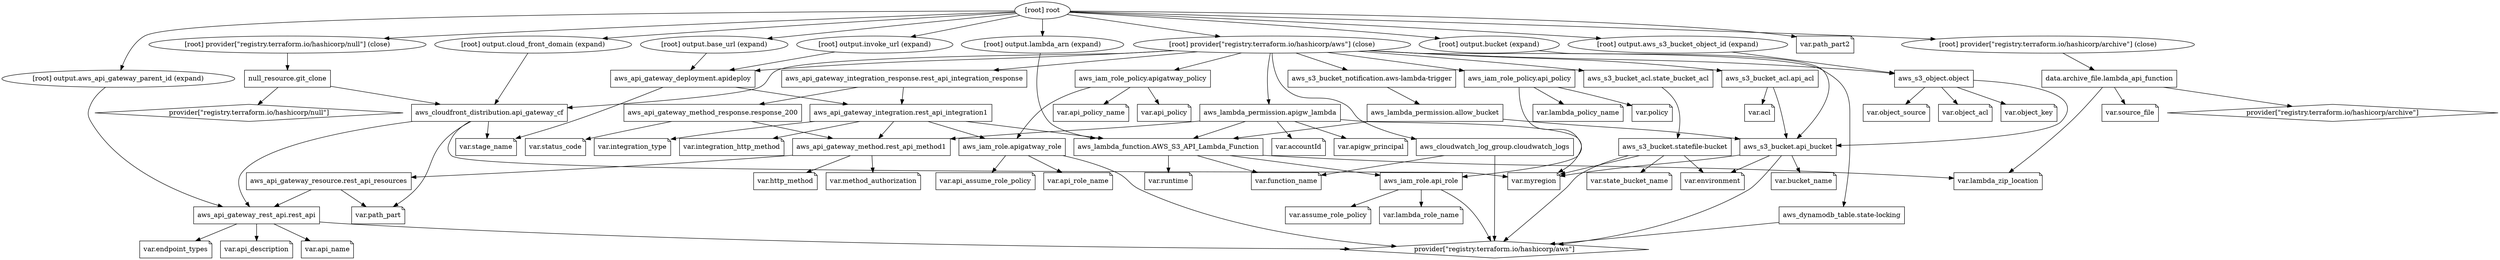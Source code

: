 digraph {
	compound = "true"
	newrank = "true"
	subgraph "root" {
		"[root] aws_api_gateway_deployment.apideploy (expand)" [label = "aws_api_gateway_deployment.apideploy", shape = "box"]
		"[root] aws_api_gateway_integration.rest_api_integration1 (expand)" [label = "aws_api_gateway_integration.rest_api_integration1", shape = "box"]
		"[root] aws_api_gateway_integration_response.rest_api_integration_response (expand)" [label = "aws_api_gateway_integration_response.rest_api_integration_response", shape = "box"]
		"[root] aws_api_gateway_method.rest_api_method1 (expand)" [label = "aws_api_gateway_method.rest_api_method1", shape = "box"]
		"[root] aws_api_gateway_method_response.response_200 (expand)" [label = "aws_api_gateway_method_response.response_200", shape = "box"]
		"[root] aws_api_gateway_resource.rest_api_resources (expand)" [label = "aws_api_gateway_resource.rest_api_resources", shape = "box"]
		"[root] aws_api_gateway_rest_api.rest_api (expand)" [label = "aws_api_gateway_rest_api.rest_api", shape = "box"]
		"[root] aws_cloudfront_distribution.api_gateway_cf (expand)" [label = "aws_cloudfront_distribution.api_gateway_cf", shape = "box"]
		"[root] aws_cloudwatch_log_group.cloudwatch_logs (expand)" [label = "aws_cloudwatch_log_group.cloudwatch_logs", shape = "box"]
		"[root] aws_dynamodb_table.state-locking (expand)" [label = "aws_dynamodb_table.state-locking", shape = "box"]
		"[root] aws_iam_role.api_role (expand)" [label = "aws_iam_role.api_role", shape = "box"]
		"[root] aws_iam_role.apigatway_role (expand)" [label = "aws_iam_role.apigatway_role", shape = "box"]
		"[root] aws_iam_role_policy.api_policy (expand)" [label = "aws_iam_role_policy.api_policy", shape = "box"]
		"[root] aws_iam_role_policy.apigatway_policy (expand)" [label = "aws_iam_role_policy.apigatway_policy", shape = "box"]
		"[root] aws_lambda_function.AWS_S3_API_Lambda_Function (expand)" [label = "aws_lambda_function.AWS_S3_API_Lambda_Function", shape = "box"]
		"[root] aws_lambda_permission.allow_bucket (expand)" [label = "aws_lambda_permission.allow_bucket", shape = "box"]
		"[root] aws_lambda_permission.apigw_lambda (expand)" [label = "aws_lambda_permission.apigw_lambda", shape = "box"]
		"[root] aws_s3_bucket.api_bucket (expand)" [label = "aws_s3_bucket.api_bucket", shape = "box"]
		"[root] aws_s3_bucket.statefile-bucket (expand)" [label = "aws_s3_bucket.statefile-bucket", shape = "box"]
		"[root] aws_s3_bucket_acl.api_acl (expand)" [label = "aws_s3_bucket_acl.api_acl", shape = "box"]
		"[root] aws_s3_bucket_acl.state_bucket_acl (expand)" [label = "aws_s3_bucket_acl.state_bucket_acl", shape = "box"]
		"[root] aws_s3_bucket_notification.aws-lambda-trigger (expand)" [label = "aws_s3_bucket_notification.aws-lambda-trigger", shape = "box"]
		"[root] aws_s3_object.object (expand)" [label = "aws_s3_object.object", shape = "box"]
		"[root] data.archive_file.lambda_api_function (expand)" [label = "data.archive_file.lambda_api_function", shape = "box"]
		"[root] null_resource.git_clone (expand)" [label = "null_resource.git_clone", shape = "box"]
		"[root] provider[\"registry.terraform.io/hashicorp/archive\"]" [label = "provider[\"registry.terraform.io/hashicorp/archive\"]", shape = "diamond"]
		"[root] provider[\"registry.terraform.io/hashicorp/aws\"]" [label = "provider[\"registry.terraform.io/hashicorp/aws\"]", shape = "diamond"]
		"[root] provider[\"registry.terraform.io/hashicorp/null\"]" [label = "provider[\"registry.terraform.io/hashicorp/null\"]", shape = "diamond"]
		"[root] var.accountId" [label = "var.accountId", shape = "note"]
		"[root] var.acl" [label = "var.acl", shape = "note"]
		"[root] var.api_assume_role_policy" [label = "var.api_assume_role_policy", shape = "note"]
		"[root] var.api_description" [label = "var.api_description", shape = "note"]
		"[root] var.api_name" [label = "var.api_name", shape = "note"]
		"[root] var.api_policy" [label = "var.api_policy", shape = "note"]
		"[root] var.api_policy_name" [label = "var.api_policy_name", shape = "note"]
		"[root] var.api_role_name" [label = "var.api_role_name", shape = "note"]
		"[root] var.apigw_principal" [label = "var.apigw_principal", shape = "note"]
		"[root] var.assume_role_policy" [label = "var.assume_role_policy", shape = "note"]
		"[root] var.bucket_name" [label = "var.bucket_name", shape = "note"]
		"[root] var.endpoint_types" [label = "var.endpoint_types", shape = "note"]
		"[root] var.environment" [label = "var.environment", shape = "note"]
		"[root] var.function_name" [label = "var.function_name", shape = "note"]
		"[root] var.http_method" [label = "var.http_method", shape = "note"]
		"[root] var.integration_http_method" [label = "var.integration_http_method", shape = "note"]
		"[root] var.integration_type" [label = "var.integration_type", shape = "note"]
		"[root] var.lambda_policy_name" [label = "var.lambda_policy_name", shape = "note"]
		"[root] var.lambda_role_name" [label = "var.lambda_role_name", shape = "note"]
		"[root] var.lambda_zip_location" [label = "var.lambda_zip_location", shape = "note"]
		"[root] var.method_authorization" [label = "var.method_authorization", shape = "note"]
		"[root] var.myregion" [label = "var.myregion", shape = "note"]
		"[root] var.object_acl" [label = "var.object_acl", shape = "note"]
		"[root] var.object_key" [label = "var.object_key", shape = "note"]
		"[root] var.object_source" [label = "var.object_source", shape = "note"]
		"[root] var.path_part" [label = "var.path_part", shape = "note"]
		"[root] var.path_part2" [label = "var.path_part2", shape = "note"]
		"[root] var.policy" [label = "var.policy", shape = "note"]
		"[root] var.runtime" [label = "var.runtime", shape = "note"]
		"[root] var.source_file" [label = "var.source_file", shape = "note"]
		"[root] var.stage_name" [label = "var.stage_name", shape = "note"]
		"[root] var.state_bucket_name" [label = "var.state_bucket_name", shape = "note"]
		"[root] var.status_code" [label = "var.status_code", shape = "note"]
		"[root] aws_api_gateway_deployment.apideploy (expand)" -> "[root] aws_api_gateway_integration.rest_api_integration1 (expand)"
		"[root] aws_api_gateway_deployment.apideploy (expand)" -> "[root] var.stage_name"
		"[root] aws_api_gateway_integration.rest_api_integration1 (expand)" -> "[root] aws_api_gateway_method.rest_api_method1 (expand)"
		"[root] aws_api_gateway_integration.rest_api_integration1 (expand)" -> "[root] aws_iam_role.apigatway_role (expand)"
		"[root] aws_api_gateway_integration.rest_api_integration1 (expand)" -> "[root] aws_lambda_function.AWS_S3_API_Lambda_Function (expand)"
		"[root] aws_api_gateway_integration.rest_api_integration1 (expand)" -> "[root] var.integration_http_method"
		"[root] aws_api_gateway_integration.rest_api_integration1 (expand)" -> "[root] var.integration_type"
		"[root] aws_api_gateway_integration_response.rest_api_integration_response (expand)" -> "[root] aws_api_gateway_integration.rest_api_integration1 (expand)"
		"[root] aws_api_gateway_integration_response.rest_api_integration_response (expand)" -> "[root] aws_api_gateway_method_response.response_200 (expand)"
		"[root] aws_api_gateway_method.rest_api_method1 (expand)" -> "[root] aws_api_gateway_resource.rest_api_resources (expand)"
		"[root] aws_api_gateway_method.rest_api_method1 (expand)" -> "[root] var.http_method"
		"[root] aws_api_gateway_method.rest_api_method1 (expand)" -> "[root] var.method_authorization"
		"[root] aws_api_gateway_method_response.response_200 (expand)" -> "[root] aws_api_gateway_method.rest_api_method1 (expand)"
		"[root] aws_api_gateway_method_response.response_200 (expand)" -> "[root] var.status_code"
		"[root] aws_api_gateway_resource.rest_api_resources (expand)" -> "[root] aws_api_gateway_rest_api.rest_api (expand)"
		"[root] aws_api_gateway_resource.rest_api_resources (expand)" -> "[root] var.path_part"
		"[root] aws_api_gateway_rest_api.rest_api (expand)" -> "[root] provider[\"registry.terraform.io/hashicorp/aws\"]"
		"[root] aws_api_gateway_rest_api.rest_api (expand)" -> "[root] var.api_description"
		"[root] aws_api_gateway_rest_api.rest_api (expand)" -> "[root] var.api_name"
		"[root] aws_api_gateway_rest_api.rest_api (expand)" -> "[root] var.endpoint_types"
		"[root] aws_cloudfront_distribution.api_gateway_cf (expand)" -> "[root] aws_api_gateway_rest_api.rest_api (expand)"
		"[root] aws_cloudfront_distribution.api_gateway_cf (expand)" -> "[root] var.myregion"
		"[root] aws_cloudfront_distribution.api_gateway_cf (expand)" -> "[root] var.path_part"
		"[root] aws_cloudfront_distribution.api_gateway_cf (expand)" -> "[root] var.stage_name"
		"[root] aws_cloudwatch_log_group.cloudwatch_logs (expand)" -> "[root] provider[\"registry.terraform.io/hashicorp/aws\"]"
		"[root] aws_cloudwatch_log_group.cloudwatch_logs (expand)" -> "[root] var.function_name"
		"[root] aws_dynamodb_table.state-locking (expand)" -> "[root] provider[\"registry.terraform.io/hashicorp/aws\"]"
		"[root] aws_iam_role.api_role (expand)" -> "[root] provider[\"registry.terraform.io/hashicorp/aws\"]"
		"[root] aws_iam_role.api_role (expand)" -> "[root] var.assume_role_policy"
		"[root] aws_iam_role.api_role (expand)" -> "[root] var.lambda_role_name"
		"[root] aws_iam_role.apigatway_role (expand)" -> "[root] provider[\"registry.terraform.io/hashicorp/aws\"]"
		"[root] aws_iam_role.apigatway_role (expand)" -> "[root] var.api_assume_role_policy"
		"[root] aws_iam_role.apigatway_role (expand)" -> "[root] var.api_role_name"
		"[root] aws_iam_role_policy.api_policy (expand)" -> "[root] aws_iam_role.api_role (expand)"
		"[root] aws_iam_role_policy.api_policy (expand)" -> "[root] var.lambda_policy_name"
		"[root] aws_iam_role_policy.api_policy (expand)" -> "[root] var.policy"
		"[root] aws_iam_role_policy.apigatway_policy (expand)" -> "[root] aws_iam_role.apigatway_role (expand)"
		"[root] aws_iam_role_policy.apigatway_policy (expand)" -> "[root] var.api_policy"
		"[root] aws_iam_role_policy.apigatway_policy (expand)" -> "[root] var.api_policy_name"
		"[root] aws_lambda_function.AWS_S3_API_Lambda_Function (expand)" -> "[root] aws_iam_role.api_role (expand)"
		"[root] aws_lambda_function.AWS_S3_API_Lambda_Function (expand)" -> "[root] var.function_name"
		"[root] aws_lambda_function.AWS_S3_API_Lambda_Function (expand)" -> "[root] var.lambda_zip_location"
		"[root] aws_lambda_function.AWS_S3_API_Lambda_Function (expand)" -> "[root] var.runtime"
		"[root] aws_lambda_permission.allow_bucket (expand)" -> "[root] aws_lambda_function.AWS_S3_API_Lambda_Function (expand)"
		"[root] aws_lambda_permission.allow_bucket (expand)" -> "[root] aws_s3_bucket.api_bucket (expand)"
		"[root] aws_lambda_permission.apigw_lambda (expand)" -> "[root] aws_api_gateway_method.rest_api_method1 (expand)"
		"[root] aws_lambda_permission.apigw_lambda (expand)" -> "[root] aws_lambda_function.AWS_S3_API_Lambda_Function (expand)"
		"[root] aws_lambda_permission.apigw_lambda (expand)" -> "[root] var.accountId"
		"[root] aws_lambda_permission.apigw_lambda (expand)" -> "[root] var.apigw_principal"
		"[root] aws_lambda_permission.apigw_lambda (expand)" -> "[root] var.myregion"
		"[root] aws_s3_bucket.api_bucket (expand)" -> "[root] provider[\"registry.terraform.io/hashicorp/aws\"]"
		"[root] aws_s3_bucket.api_bucket (expand)" -> "[root] var.bucket_name"
		"[root] aws_s3_bucket.api_bucket (expand)" -> "[root] var.environment"
		"[root] aws_s3_bucket.api_bucket (expand)" -> "[root] var.myregion"
		"[root] aws_s3_bucket.statefile-bucket (expand)" -> "[root] provider[\"registry.terraform.io/hashicorp/aws\"]"
		"[root] aws_s3_bucket.statefile-bucket (expand)" -> "[root] var.environment"
		"[root] aws_s3_bucket.statefile-bucket (expand)" -> "[root] var.myregion"
		"[root] aws_s3_bucket.statefile-bucket (expand)" -> "[root] var.state_bucket_name"
		"[root] aws_s3_bucket_acl.api_acl (expand)" -> "[root] aws_s3_bucket.api_bucket (expand)"
		"[root] aws_s3_bucket_acl.api_acl (expand)" -> "[root] var.acl"
		"[root] aws_s3_bucket_acl.state_bucket_acl (expand)" -> "[root] aws_s3_bucket.statefile-bucket (expand)"
		"[root] aws_s3_bucket_notification.aws-lambda-trigger (expand)" -> "[root] aws_lambda_permission.allow_bucket (expand)"
		"[root] aws_s3_object.object (expand)" -> "[root] aws_s3_bucket.api_bucket (expand)"
		"[root] aws_s3_object.object (expand)" -> "[root] var.object_acl"
		"[root] aws_s3_object.object (expand)" -> "[root] var.object_key"
		"[root] aws_s3_object.object (expand)" -> "[root] var.object_source"
		"[root] data.archive_file.lambda_api_function (expand)" -> "[root] provider[\"registry.terraform.io/hashicorp/archive\"]"
		"[root] data.archive_file.lambda_api_function (expand)" -> "[root] var.lambda_zip_location"
		"[root] data.archive_file.lambda_api_function (expand)" -> "[root] var.source_file"
		"[root] null_resource.git_clone (expand)" -> "[root] aws_cloudfront_distribution.api_gateway_cf (expand)"
		"[root] null_resource.git_clone (expand)" -> "[root] provider[\"registry.terraform.io/hashicorp/null\"]"
		"[root] output.aws_api_gateway_parent_id (expand)" -> "[root] aws_api_gateway_rest_api.rest_api (expand)"
		"[root] output.aws_s3_bucket_object_id (expand)" -> "[root] aws_s3_object.object (expand)"
		"[root] output.base_url (expand)" -> "[root] aws_api_gateway_deployment.apideploy (expand)"
		"[root] output.bucket (expand)" -> "[root] aws_s3_bucket.api_bucket (expand)"
		"[root] output.cloud_front_domain (expand)" -> "[root] aws_cloudfront_distribution.api_gateway_cf (expand)"
		"[root] output.invoke_url (expand)" -> "[root] aws_api_gateway_deployment.apideploy (expand)"
		"[root] output.lambda_arn (expand)" -> "[root] aws_lambda_function.AWS_S3_API_Lambda_Function (expand)"
		"[root] provider[\"registry.terraform.io/hashicorp/archive\"] (close)" -> "[root] data.archive_file.lambda_api_function (expand)"
		"[root] provider[\"registry.terraform.io/hashicorp/aws\"] (close)" -> "[root] aws_api_gateway_deployment.apideploy (expand)"
		"[root] provider[\"registry.terraform.io/hashicorp/aws\"] (close)" -> "[root] aws_api_gateway_integration_response.rest_api_integration_response (expand)"
		"[root] provider[\"registry.terraform.io/hashicorp/aws\"] (close)" -> "[root] aws_cloudfront_distribution.api_gateway_cf (expand)"
		"[root] provider[\"registry.terraform.io/hashicorp/aws\"] (close)" -> "[root] aws_cloudwatch_log_group.cloudwatch_logs (expand)"
		"[root] provider[\"registry.terraform.io/hashicorp/aws\"] (close)" -> "[root] aws_dynamodb_table.state-locking (expand)"
		"[root] provider[\"registry.terraform.io/hashicorp/aws\"] (close)" -> "[root] aws_iam_role_policy.api_policy (expand)"
		"[root] provider[\"registry.terraform.io/hashicorp/aws\"] (close)" -> "[root] aws_iam_role_policy.apigatway_policy (expand)"
		"[root] provider[\"registry.terraform.io/hashicorp/aws\"] (close)" -> "[root] aws_lambda_permission.apigw_lambda (expand)"
		"[root] provider[\"registry.terraform.io/hashicorp/aws\"] (close)" -> "[root] aws_s3_bucket_acl.api_acl (expand)"
		"[root] provider[\"registry.terraform.io/hashicorp/aws\"] (close)" -> "[root] aws_s3_bucket_acl.state_bucket_acl (expand)"
		"[root] provider[\"registry.terraform.io/hashicorp/aws\"] (close)" -> "[root] aws_s3_bucket_notification.aws-lambda-trigger (expand)"
		"[root] provider[\"registry.terraform.io/hashicorp/aws\"] (close)" -> "[root] aws_s3_object.object (expand)"
		"[root] provider[\"registry.terraform.io/hashicorp/null\"] (close)" -> "[root] null_resource.git_clone (expand)"
		"[root] root" -> "[root] output.aws_api_gateway_parent_id (expand)"
		"[root] root" -> "[root] output.aws_s3_bucket_object_id (expand)"
		"[root] root" -> "[root] output.base_url (expand)"
		"[root] root" -> "[root] output.bucket (expand)"
		"[root] root" -> "[root] output.cloud_front_domain (expand)"
		"[root] root" -> "[root] output.invoke_url (expand)"
		"[root] root" -> "[root] output.lambda_arn (expand)"
		"[root] root" -> "[root] provider[\"registry.terraform.io/hashicorp/archive\"] (close)"
		"[root] root" -> "[root] provider[\"registry.terraform.io/hashicorp/aws\"] (close)"
		"[root] root" -> "[root] provider[\"registry.terraform.io/hashicorp/null\"] (close)"
		"[root] root" -> "[root] var.path_part2"
	}
}

